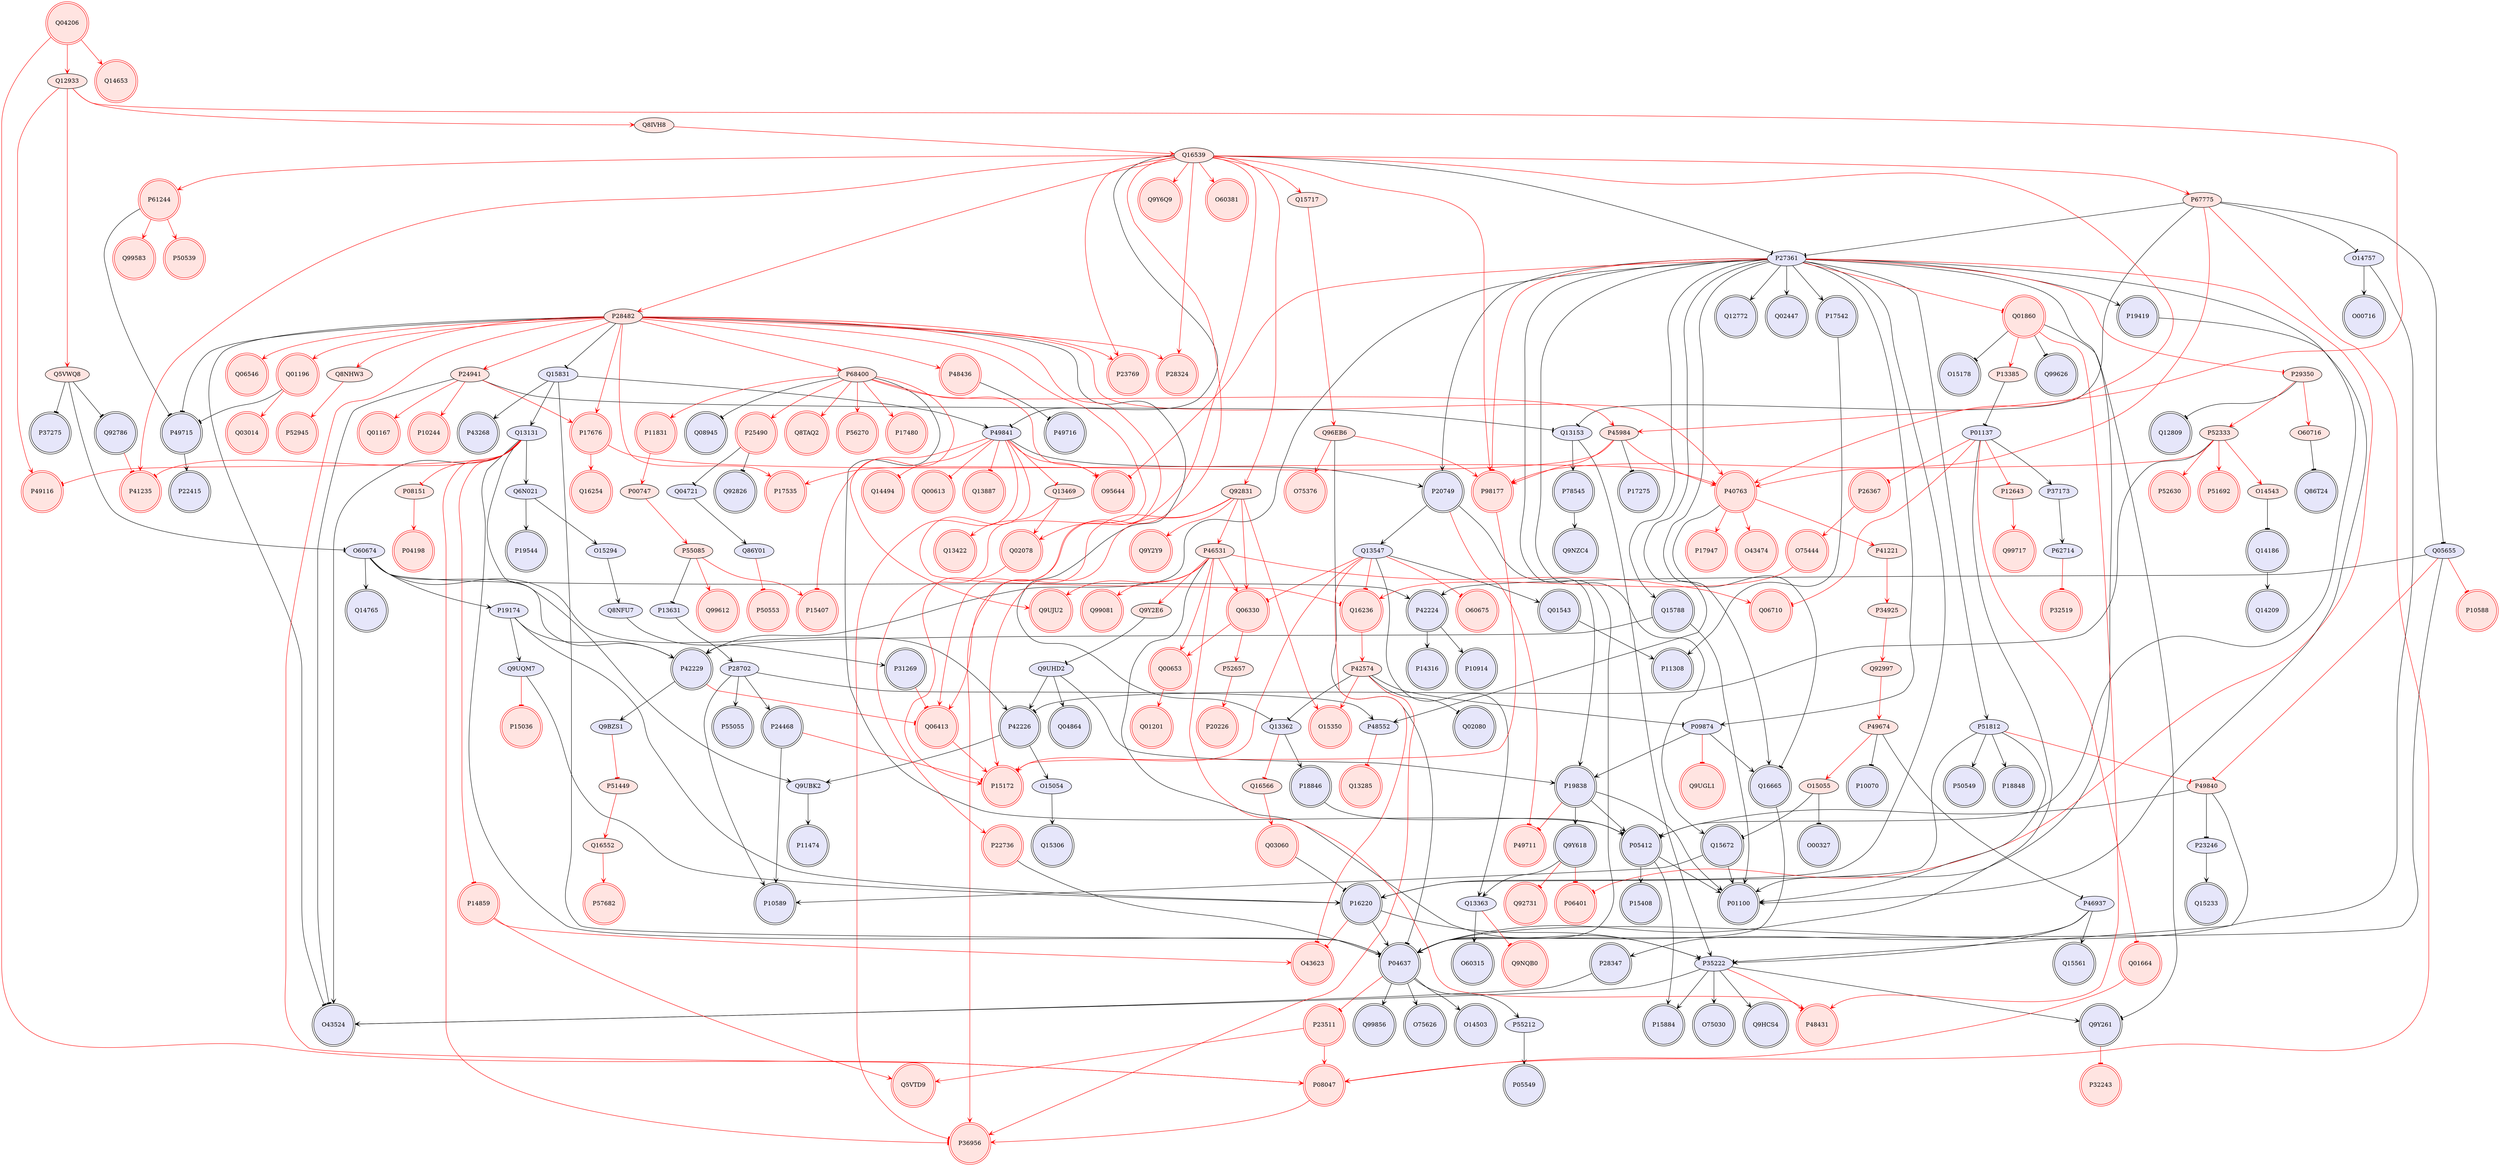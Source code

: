 digraph {

P04637->P55212 [penwidth=1, color=black, arrowhead="vee"]
P55212->P05549 [penwidth=1, color=black, arrowhead="vee"]
P27361->P51812 [penwidth=1, color=black, arrowhead="vee"]
P51812->P18848 [penwidth=1, color=black, arrowhead="vee"]
P51812->P16220 [penwidth=1, color=black, arrowhead="vee"]
P51812->P01100 [penwidth=1, color=black, arrowhead="vee"]
P51812->P50549 [penwidth=1, color=black, arrowhead="vee"]
Q96EB6->P04637 [penwidth=1, color=black, arrowhead="tee"]
O15055->O00327 [penwidth=1, color=black, arrowhead="tee"]
P27361->P16220 [penwidth=1, color=black, arrowhead="vee"]
P27361->P48552 [penwidth=1, color=black, arrowhead="vee"]
P67775->P27361 [penwidth=1, color=black, arrowhead="tee"]
P27361->P04637 [penwidth=1, color=black, arrowhead="vee"]
P27361->Q15788 [penwidth=1, color=black, arrowhead="vee"]
P27361->P05412 [penwidth=1, color=black, arrowhead="vee"]
P27361->P20749 [penwidth=1, color=black, arrowhead="vee"]
P27361->P42229 [penwidth=1, color=black, arrowhead="vee"]
P27361->Q16665 [penwidth=1, color=black, arrowhead="vee"]
P27361->Q15672 [penwidth=1, color=black, arrowhead="vee"]
P27361->P09874 [penwidth=1, color=black, arrowhead="vee"]
P27361->Q12772 [penwidth=1, color=black, arrowhead="vee"]
P27361->Q02447 [penwidth=1, color=black, arrowhead="vee"]
Q16539->P27361 [penwidth=1, color=black, arrowhead="tee"]
P27361->P01100 [penwidth=1, color=black, arrowhead="vee"]
P27361->P17542 [penwidth=1, color=black, arrowhead="vee"]
P27361->P19419 [penwidth=1, color=black, arrowhead="vee"]
P46937->P35222 [penwidth=1, color=black, arrowhead="vee"]
P16220->P35222 [penwidth=1, color=black, arrowhead="vee"]
P49840->P35222 [penwidth=1, color=black, arrowhead="tee"]
P46531->P35222 [penwidth=1, color=black, arrowhead="tee"]
P35222->O75030 [penwidth=1, color=black, arrowhead="vee"]
Q13153->P35222 [penwidth=1, color=black, arrowhead="vee"]
P35222->O43524 [penwidth=1, color=black, arrowhead="vee"]
P35222->P15884 [penwidth=1, color=black, arrowhead="vee"]
P35222->Q9HCS4 [penwidth=1, color=black, arrowhead="vee"]
P40763->Q16665 [penwidth=1, color=black, arrowhead="tee"]
Q9Y618->Q13363 [penwidth=1, color=black, arrowhead="vee"]
Q13547->Q13363 [penwidth=1, color=black, arrowhead="vee"]
Q13363->O60315 [penwidth=1, color=black, arrowhead="vee"]
P49674->P46937 [penwidth=1, color=black, arrowhead="tee"]
P46937->Q15561 [penwidth=1, color=black, arrowhead="vee"]
P46937->P28347 [penwidth=1, color=black, arrowhead="vee"]
P61244->P49715 [penwidth=1, color=black, arrowhead="tee"]
P49715->P22415 [penwidth=1, color=black, arrowhead="vee"]
Q01196->P49715 [penwidth=1, color=black, arrowhead="tee"]
P28482->P49715 [penwidth=1, color=black, arrowhead="tee"]
P16220->P04637 [penwidth=1, color=black, arrowhead="vee"]
Q9UQM7->P16220 [penwidth=1, color=black, arrowhead="vee"]
P19174->P16220 [penwidth=1, color=black, arrowhead="vee"]
Q03060->P16220 [penwidth=1, color=black, arrowhead="tee"]
P19838->Q9Y618 [penwidth=1, color=black, arrowhead="vee"]
P19838->P05412 [penwidth=1, color=black, arrowhead="vee"]
P20749->P19838 [penwidth=1, color=black, arrowhead="vee"]
P09874->P19838 [penwidth=1, color=black, arrowhead="vee"]
P19838->P01100 [penwidth=1, color=black, arrowhead="vee"]
Q9UHD2->P19838 [penwidth=1, color=black, arrowhead="vee"]
P25490->Q04721 [penwidth=1, color=black, arrowhead="tee"]
P23246->Q15233 [penwidth=1, color=black, arrowhead="vee"]
P28702->P48552 [penwidth=1, color=black, arrowhead="vee"]
O14757->O00716 [penwidth=1, color=black, arrowhead="vee"]
P49674->P10070 [penwidth=1, color=black, arrowhead="tee"]
O14543->Q14186 [penwidth=1, color=black, arrowhead="tee"]
Q14186->Q14209 [penwidth=1, color=black, arrowhead="vee"]
Q15831->P04637 [penwidth=1, color=black, arrowhead="vee"]
Q15831->P49841 [penwidth=1, color=black, arrowhead="vee"]
P28482->Q15831 [penwidth=1, color=black, arrowhead="tee"]
Q15831->Q13131 [penwidth=1, color=black, arrowhead="vee"]
Q15831->P43268 [penwidth=1, color=black, arrowhead="vee"]
P29350->Q12809 [penwidth=1, color=black, arrowhead="tee"]
P24941->Q13153 [penwidth=1, color=black, arrowhead="tee"]
P24941->O43524 [penwidth=1, color=black, arrowhead="tee"]
P67775->O14757 [penwidth=1, color=black, arrowhead="tee"]
P67775->Q13153 [penwidth=1, color=black, arrowhead="tee"]
P67775->Q05655 [penwidth=1, color=black, arrowhead="tee"]
O14757->P04637 [penwidth=1, color=black, arrowhead="vee"]
P04637->Q99856 [penwidth=1, color=black, arrowhead="vee"]
Q16665->P04637 [penwidth=1, color=black, arrowhead="vee"]
P22736->P04637 [penwidth=1, color=black, arrowhead="tee"]
P04637->O75626 [penwidth=1, color=black, arrowhead="vee"]
Q05655->P04637 [penwidth=1, color=black, arrowhead="vee"]
P01137->P04637 [penwidth=1, color=black, arrowhead="vee"]
Q13131->P04637 [penwidth=1, color=black, arrowhead="vee"]
P04637->O14503 [penwidth=1, color=black, arrowhead="vee"]
O60674->Q14765 [penwidth=1, color=black, arrowhead="vee"]
P49840->P05412 [penwidth=1, color=black, arrowhead="tee"]
P49840->P23246 [penwidth=1, color=black, arrowhead="tee"]
P42224->P10914 [penwidth=1, color=black, arrowhead="vee"]
Q05655->P42224 [penwidth=1, color=black, arrowhead="vee"]
O60674->P42224 [penwidth=1, color=black, arrowhead="vee"]
P42224->P14316 [penwidth=1, color=black, arrowhead="vee"]
Q15788->P42229 [penwidth=1, color=black, arrowhead="vee"]
Q15788->P01100 [penwidth=1, color=black, arrowhead="vee"]
P18846->P05412 [penwidth=1, color=black, arrowhead="vee"]
P68400->P05412 [penwidth=1, color=black, arrowhead="tee"]
P05412->P01100 [penwidth=1, color=black, arrowhead="vee"]
P05412->P15884 [penwidth=1, color=black, arrowhead="vee"]
P05412->P15408 [penwidth=1, color=black, arrowhead="vee"]
P42574->Q13362 [penwidth=1, color=black, arrowhead="tee"]
P42574->P09874 [penwidth=1, color=black, arrowhead="tee"]
P42574->Q02080 [penwidth=1, color=black, arrowhead="tee"]
Q13362->P18846 [penwidth=1, color=black, arrowhead="vee"]
Q13547->Q01543 [penwidth=1, color=black, arrowhead="vee"]
P20749->Q13547 [penwidth=1, color=black, arrowhead="vee"]
P19174->Q9UQM7 [penwidth=1, color=black, arrowhead="vee"]
P52333->P42226 [penwidth=1, color=black, arrowhead="tee"]
Q9UHD2->P42226 [penwidth=1, color=black, arrowhead="vee"]
O60674->P42226 [penwidth=1, color=black, arrowhead="vee"]
P45984->P17275 [penwidth=1, color=black, arrowhead="tee"]
P19174->P42229 [penwidth=1, color=black, arrowhead="vee"]
O60674->P19174 [penwidth=1, color=black, arrowhead="vee"]
P68400->Q08945 [penwidth=1, color=black, arrowhead="tee"]
P49841->P20749 [penwidth=1, color=black, arrowhead="vee"]
Q13153->P78545 [penwidth=1, color=black, arrowhead="vee"]
Q13131->Q9UBK2 [penwidth=1, color=black, arrowhead="vee"]
Q9UBK2->P11474 [penwidth=1, color=black, arrowhead="vee"]
O60674->P42229 [penwidth=1, color=black, arrowhead="vee"]
P42229->Q9BZS1 [penwidth=1, color=black, arrowhead="vee"]
P09874->Q16665 [penwidth=1, color=black, arrowhead="vee"]
Q9UHD2->Q04864 [penwidth=1, color=black, arrowhead="vee"]
P28482->Q13362 [penwidth=1, color=black, arrowhead="tee"]
Q8NFU7->P31269 [penwidth=1, color=black, arrowhead="vee"]
P01137->P37173 [penwidth=1, color=black, arrowhead="vee"]
P37173->P62714 [penwidth=1, color=black, arrowhead="vee"]
P28482->O43524 [penwidth=1, color=black, arrowhead="tee"]
Q13131->O43524 [penwidth=1, color=black, arrowhead="vee"]
Q16539->P49841 [penwidth=1, color=black, arrowhead="tee"]
P19419->P01100 [penwidth=1, color=black, arrowhead="vee"]
Q9Y2E6->Q9UHD2 [penwidth=1, color=black, arrowhead="tee"]
O60716->Q86T24 [penwidth=1, color=black, arrowhead="tee"]
Q5VWQ8->O60674 [penwidth=1, color=black, arrowhead="tee"]
P13385->P01137 [penwidth=1, color=black, arrowhead="tee"]
Q04721->Q86Y01 [penwidth=1, color=black, arrowhead="vee"]
P13631->P28702 [penwidth=1, color=black, arrowhead="vee"]
P28702->P55055 [penwidth=1, color=black, arrowhead="vee"]
P28702->P24468 [penwidth=1, color=black, arrowhead="vee"]
P28702->P10589 [penwidth=1, color=black, arrowhead="vee"]
Q13131->Q6N021 [penwidth=1, color=black, arrowhead="vee"]
P78545->Q9NZC4 [penwidth=1, color=black, arrowhead="vee"]
P24468->P10589 [penwidth=1, color=black, arrowhead="vee"]
O15294->Q8NFU7 [penwidth=1, color=black, arrowhead="vee"]
Q6N021->P19544 [penwidth=1, color=black, arrowhead="vee"]
Q6N021->O15294 [penwidth=1, color=black, arrowhead="vee"]
Q01860->Q9Y261 [penwidth=1, color=black, arrowhead="tee"]
P35222->Q9Y261 [penwidth=1, color=black, arrowhead="vee"]
P28347->O43524 [penwidth=1, color=black, arrowhead="vee"]
Q15672->P01100 [penwidth=1, color=black, arrowhead="vee"]
P17542->P11308 [penwidth=1, color=black, arrowhead="vee"]
P25490->Q92826 [penwidth=1, color=black, arrowhead="tee"]
Q01860->Q99626 [penwidth=1, color=black, arrowhead="tee"]
Q01860->O15178 [penwidth=1, color=black, arrowhead="tee"]
Q5VWQ8->P37275 [penwidth=1, color=black, arrowhead="tee"]
P55085->P13631 [penwidth=1, color=black, arrowhead="tee"]
Q01543->P11308 [penwidth=1, color=black, arrowhead="vee"]
Q15672->P10589 [penwidth=1, color=black, arrowhead="vee"]
O15054->Q15306 [penwidth=1, color=black, arrowhead="vee"]
P42226->Q9UBK2 [penwidth=1, color=black, arrowhead="vee"]
P48436->P49716 [penwidth=1, color=black, arrowhead="tee"]
Q5VWQ8->Q92786 [penwidth=1, color=black, arrowhead="tee"]
P42226->O15054 [penwidth=1, color=black, arrowhead="vee"]
O15055->Q15672 [penwidth=1, color=black, arrowhead="tee"]
P51812->P49840 [penwidth=1, color=red, arrowhead="tee"]
Q92831->O15350 [penwidth=1, color=red, arrowhead="vee"]
P42574->O15350 [penwidth=1, color=red, arrowhead="vee"]
P12643->Q99717 [penwidth=1, color=red, arrowhead="vee"]
Q15717->Q96EB6 [penwidth=1, color=red, arrowhead="vee"]
Q96EB6->O75376 [penwidth=1, color=red, arrowhead="vee"]
Q96EB6->P98177 [penwidth=1, color=red, arrowhead="vee"]
Q13131->P14859 [penwidth=1, color=red, arrowhead="tee"]
P27361->P29350 [penwidth=1, color=red, arrowhead="tee"]
P27361->P06401 [penwidth=1, color=red, arrowhead="tee"]
P27361->P98177 [penwidth=1, color=red, arrowhead="tee"]
P27361->O95644 [penwidth=1, color=red, arrowhead="tee"]
P27361->Q01860 [penwidth=1, color=red, arrowhead="tee"]
Q13131->P08151 [penwidth=1, color=red, arrowhead="tee"]
P52333->P51692 [penwidth=1, color=red, arrowhead="vee"]
P35222->P48431 [penwidth=1, color=red, arrowhead="tee"]
Q00653->Q01201 [penwidth=1, color=red, arrowhead="vee"]
Q16539->Q15717 [penwidth=1, color=red, arrowhead="vee"]
P40763->P41221 [penwidth=1, color=red, arrowhead="vee"]
P40763->O43474 [penwidth=1, color=red, arrowhead="vee"]
P45984->P40763 [penwidth=1, color=red, arrowhead="vee"]
P17676->P40763 [penwidth=1, color=red, arrowhead="vee"]
P52333->P40763 [penwidth=1, color=red, arrowhead="vee"]
P40763->P17947 [penwidth=1, color=red, arrowhead="vee"]
Q16539->P40763 [penwidth=1, color=red, arrowhead="vee"]
P28482->P40763 [penwidth=1, color=red, arrowhead="vee"]
Q13363->Q9NQB0 [penwidth=1, color=red, arrowhead="tee"]
P24941->P10244 [penwidth=1, color=red, arrowhead="vee"]
Q12933->P49116 [penwidth=1, color=red, arrowhead="vee"]
Q13131->P49116 [penwidth=1, color=red, arrowhead="tee"]
Q9Y261->P32243 [penwidth=1, color=red, arrowhead="tee"]
Q92831->P15172 [penwidth=1, color=red, arrowhead="vee"]
Q92831->Q06330 [penwidth=1, color=red, arrowhead="vee"]
Q92831->P46531 [penwidth=1, color=red, arrowhead="vee"]
Q16539->Q92831 [penwidth=1, color=red, arrowhead="vee"]
Q92831->Q06413 [penwidth=1, color=red, arrowhead="vee"]
Q92831->Q9Y2Y9 [penwidth=1, color=red, arrowhead="vee"]
P68400->P25490 [penwidth=1, color=red, arrowhead="vee"]
Q16539->Q9Y6Q9 [penwidth=1, color=red, arrowhead="vee"]
P42574->P36956 [penwidth=1, color=red, arrowhead="vee"]
P49841->P36956 [penwidth=1, color=red, arrowhead="tee"]
P08047->P36956 [penwidth=1, color=red, arrowhead="vee"]
P28482->P36956 [penwidth=1, color=red, arrowhead="vee"]
Q13131->P36956 [penwidth=1, color=red, arrowhead="tee"]
P48552->Q13285 [penwidth=1, color=red, arrowhead="tee"]
P52333->P52630 [penwidth=1, color=red, arrowhead="vee"]
P52333->O14543 [penwidth=1, color=red, arrowhead="vee"]
Q9Y618->P06401 [penwidth=1, color=red, arrowhead="tee"]
Q9Y618->Q92731 [penwidth=1, color=red, arrowhead="tee"]
Q92997->P49674 [penwidth=1, color=red, arrowhead="vee"]
P49674->O15055 [penwidth=1, color=red, arrowhead="vee"]
P29350->P52333 [penwidth=1, color=red, arrowhead="vee"]
P29350->O60716 [penwidth=1, color=red, arrowhead="vee"]
P24941->P17676 [penwidth=1, color=red, arrowhead="vee"]
P28482->P24941 [penwidth=1, color=red, arrowhead="vee"]
P24941->Q01167 [penwidth=1, color=red, arrowhead="vee"]
Q16539->P67775 [penwidth=1, color=red, arrowhead="vee"]
P67775->P08047 [penwidth=1, color=red, arrowhead="vee"]
P67775->P98177 [penwidth=1, color=red, arrowhead="vee"]
P04637->P23511 [penwidth=1, color=red, arrowhead="tee"]
P41221->P34925 [penwidth=1, color=red, arrowhead="vee"]
P52657->P20226 [penwidth=1, color=red, arrowhead="vee"]
Q05655->P49840 [penwidth=1, color=red, arrowhead="tee"]
Q04206->Q14653 [penwidth=1, color=red, arrowhead="vee"]
P34925->Q92997 [penwidth=1, color=red, arrowhead="vee"]
P46531->P48431 [penwidth=1, color=red, arrowhead="vee"]
P49841->Q00613 [penwidth=1, color=red, arrowhead="tee"]
P68400->Q9UJU2 [penwidth=1, color=red, arrowhead="vee"]
P46531->Q9UJU2 [penwidth=1, color=red, arrowhead="vee"]
Q13547->P15172 [penwidth=1, color=red, arrowhead="tee"]
Q02078->P15172 [penwidth=1, color=red, arrowhead="vee"]
P24468->P15172 [penwidth=1, color=red, arrowhead="tee"]
Q06413->P15172 [penwidth=1, color=red, arrowhead="vee"]
Q16236->P42574 [penwidth=1, color=red, arrowhead="vee"]
Q13547->Q06330 [penwidth=1, color=red, arrowhead="tee"]
P46531->Q06330 [penwidth=1, color=red, arrowhead="vee"]
Q06330->P52657 [penwidth=1, color=red, arrowhead="vee"]
O75444->Q16236 [penwidth=1, color=red, arrowhead="vee"]
P26367->O75444 [penwidth=1, color=red, arrowhead="vee"]
P61244->Q99583 [penwidth=1, color=red, arrowhead="vee"]
Q16539->P61244 [penwidth=1, color=red, arrowhead="vee"]
P61244->P50539 [penwidth=1, color=red, arrowhead="vee"]
P68400->P11831 [penwidth=1, color=red, arrowhead="vee"]
Q13547->O60675 [penwidth=1, color=red, arrowhead="tee"]
Q13547->Q16236 [penwidth=1, color=red, arrowhead="tee"]
Q13547->O43623 [penwidth=1, color=red, arrowhead="tee"]
P23511->P08047 [penwidth=1, color=red, arrowhead="vee"]
Q9UQM7->P15036 [penwidth=1, color=red, arrowhead="tee"]
P68400->P45984 [penwidth=1, color=red, arrowhead="vee"]
Q12933->P45984 [penwidth=1, color=red, arrowhead="vee"]
P45984->P17535 [penwidth=1, color=red, arrowhead="vee"]
P45984->P98177 [penwidth=1, color=red, arrowhead="vee"]
P68400->Q8TAQ2 [penwidth=1, color=red, arrowhead="vee"]
P28482->P68400 [penwidth=1, color=red, arrowhead="vee"]
P68400->O95644 [penwidth=1, color=red, arrowhead="vee"]
P68400->P56270 [penwidth=1, color=red, arrowhead="vee"]
P68400->P17480 [penwidth=1, color=red, arrowhead="vee"]
P49841->P15407 [penwidth=1, color=red, arrowhead="tee"]
P46531->Q06710 [penwidth=1, color=red, arrowhead="vee"]
P01137->Q06710 [penwidth=1, color=red, arrowhead="tee"]
P46531->Q9Y2E6 [penwidth=1, color=red, arrowhead="vee"]
P28482->Q06546 [penwidth=1, color=red, arrowhead="vee"]
Q16539->Q02078 [penwidth=1, color=red, arrowhead="vee"]
Q13469->Q02078 [penwidth=1, color=red, arrowhead="vee"]
Q04206->Q12933 [penwidth=1, color=red, arrowhead="vee"]
Q04206->P08047 [penwidth=1, color=red, arrowhead="vee"]
P28482->P22736 [penwidth=1, color=red, arrowhead="vee"]
P17676->Q16254 [penwidth=1, color=red, arrowhead="vee"]
P28482->P17676 [penwidth=1, color=red, arrowhead="vee"]
P49841->Q16236 [penwidth=1, color=red, arrowhead="tee"]
Q13362->Q16566 [penwidth=1, color=red, arrowhead="tee"]
Q16539->O60381 [penwidth=1, color=red, arrowhead="vee"]
P09874->Q9UGL1 [penwidth=1, color=red, arrowhead="tee"]
Q9BZS1->P51449 [penwidth=1, color=red, arrowhead="tee"]
Q05655->P10588 [penwidth=1, color=red, arrowhead="tee"]
Q12933->Q5VWQ8 [penwidth=1, color=red, arrowhead="vee"]
Q12933->Q8IVH8 [penwidth=1, color=red, arrowhead="vee"]
P28482->P17535 [penwidth=1, color=red, arrowhead="vee"]
P28482->Q01196 [penwidth=1, color=red, arrowhead="vee"]
Q01196->Q03014 [penwidth=1, color=red, arrowhead="vee"]
Q16539->P98177 [penwidth=1, color=red, arrowhead="vee"]
Q16539->P28482 [penwidth=1, color=red, arrowhead="vee"]
Q16539->P41235 [penwidth=1, color=red, arrowhead="vee"]
Q16539->P23769 [penwidth=1, color=red, arrowhead="vee"]
Q16539->P28324 [penwidth=1, color=red, arrowhead="vee"]
Q8IVH8->Q16539 [penwidth=1, color=red, arrowhead="vee"]
Q16539->Q06413 [penwidth=1, color=red, arrowhead="vee"]
P49841->Q13887 [penwidth=1, color=red, arrowhead="tee"]
P49841->Q13469 [penwidth=1, color=red, arrowhead="tee"]
P49841->O95644 [penwidth=1, color=red, arrowhead="tee"]
P49841->Q14494 [penwidth=1, color=red, arrowhead="tee"]
P28482->P08047 [penwidth=1, color=red, arrowhead="vee"]
Q01664->P08047 [penwidth=1, color=red, arrowhead="vee"]
P01137->P12643 [penwidth=1, color=red, arrowhead="tee"]
P28482->P23769 [penwidth=1, color=red, arrowhead="vee"]
P28482->P28324 [penwidth=1, color=red, arrowhead="vee"]
P28482->Q8NHW3 [penwidth=1, color=red, arrowhead="vee"]
Q92786->P41235 [penwidth=1, color=red, arrowhead="tee"]
Q86Y01->P50553 [penwidth=1, color=red, arrowhead="tee"]
Q13131->P41235 [penwidth=1, color=red, arrowhead="tee"]
Q13469->Q13422 [penwidth=1, color=red, arrowhead="vee"]
P62714->P32519 [penwidth=1, color=red, arrowhead="tee"]
P00747->P55085 [penwidth=1, color=red, arrowhead="vee"]
Q16566->Q03060 [penwidth=1, color=red, arrowhead="vee"]
P98177->P15172 [penwidth=1, color=red, arrowhead="vee"]
P16220->O43623 [penwidth=1, color=red, arrowhead="tee"]
P11831->P00747 [penwidth=1, color=red, arrowhead="vee"]
P14859->Q5VTD9 [penwidth=1, color=red, arrowhead="vee"]
P14859->O43623 [penwidth=1, color=red, arrowhead="vee"]
P19838->P49711 [penwidth=1, color=red, arrowhead="tee"]
P08151->P04198 [penwidth=1, color=red, arrowhead="vee"]
P20749->P49711 [penwidth=1, color=red, arrowhead="tee"]
P42229->Q06413 [penwidth=1, color=red, arrowhead="tee"]
P31269->Q06413 [penwidth=1, color=red, arrowhead="tee"]
Q01860->P48431 [penwidth=1, color=red, arrowhead="vee"]
Q01860->P13385 [penwidth=1, color=red, arrowhead="vee"]
Q06330->Q00653 [penwidth=1, color=red, arrowhead="vee"]
P23511->Q5VTD9 [penwidth=1, color=red, arrowhead="vee"]
P55085->P15407 [penwidth=1, color=red, arrowhead="vee"]
P46531->Q99081 [penwidth=1, color=red, arrowhead="vee"]
P55085->Q99612 [penwidth=1, color=red, arrowhead="vee"]
P28482->P48436 [penwidth=1, color=red, arrowhead="vee"]
Q16552->P57682 [penwidth=1, color=red, arrowhead="vee"]
P46531->Q00653 [penwidth=1, color=red, arrowhead="vee"]
P01137->P26367 [penwidth=1, color=red, arrowhead="tee"]
P01137->Q01664 [penwidth=1, color=red, arrowhead="tee"]
Q8NHW3->P52945 [penwidth=1, color=red, arrowhead="vee"]
P51449->Q16552 [penwidth=1, color=red, arrowhead="vee"]
Q04206 [style=filled, color=red, fillcolor=mistyrose, shape=invhouse];
Q99856 [style=filled, color=black, fillcolor=lavender, shape=doublecircle];
O00327 [style=filled, color=black, fillcolor=lavender, shape=doublecircle];
P50553 [style=filled, color=red, fillcolor=mistyrose, shape=doublecircle];
P18846 [style=filled, color=black, fillcolor=lavender, shape=doublecircle];
P18848 [style=filled, color=black, fillcolor=lavender, shape=doublecircle];
P20749 [style=filled, color=black, fillcolor=lavender, shape=doublecircle];
O14503 [style=filled, color=black, fillcolor=lavender, shape=doublecircle];
Q99626 [style=filled, color=black, fillcolor=lavender, shape=doublecircle];
P49715 [style=filled, color=black, fillcolor=lavender, shape=doublecircle];
P17676 [style=filled, color=red, fillcolor=mistyrose, shape=doublecircle];
P49716 [style=filled, color=black, fillcolor=lavender, shape=doublecircle];
P16220 [style=filled, color=black, fillcolor=lavender, shape=doublecircle];
Q03060 [style=filled, color=red, fillcolor=mistyrose, shape=doublecircle];
P49711 [style=filled, color=red, fillcolor=mistyrose, shape=doublecircle];
Q14209 [style=filled, color=black, fillcolor=lavender, shape=doublecircle];
O00716 [style=filled, color=black, fillcolor=lavender, shape=doublecircle];
Q16254 [style=filled, color=red, fillcolor=mistyrose, shape=doublecircle];
Q9NZC4 [style=filled, color=black, fillcolor=lavender, shape=doublecircle];
P32519 [style=filled, color=red, fillcolor=mistyrose, shape=doublecircle];
P78545 [style=filled, color=black, fillcolor=lavender, shape=doublecircle];
P19419 [style=filled, color=black, fillcolor=lavender, shape=doublecircle];
P28324 [style=filled, color=red, fillcolor=mistyrose, shape=doublecircle];
P11308 [style=filled, color=black, fillcolor=lavender, shape=doublecircle];
Q12809 [style=filled, color=black, fillcolor=lavender, shape=doublecircle];
Q92731 [style=filled, color=red, fillcolor=mistyrose, shape=doublecircle];
P11474 [style=filled, color=black, fillcolor=lavender, shape=doublecircle];
P15036 [style=filled, color=red, fillcolor=mistyrose, shape=doublecircle];
P50549 [style=filled, color=black, fillcolor=lavender, shape=doublecircle];
P43268 [style=filled, color=black, fillcolor=lavender, shape=doublecircle];
Q01543 [style=filled, color=black, fillcolor=lavender, shape=doublecircle];
P01100 [style=filled, color=black, fillcolor=lavender, shape=doublecircle];
P15407 [style=filled, color=red, fillcolor=mistyrose, shape=doublecircle];
P15408 [style=filled, color=black, fillcolor=lavender, shape=doublecircle];
Q9Y261 [style=filled, color=black, fillcolor=lavender, shape=doublecircle];
Q01167 [style=filled, color=red, fillcolor=mistyrose, shape=doublecircle];
O43524 [style=filled, color=black, fillcolor=lavender, shape=doublecircle];
P98177 [style=filled, color=red, fillcolor=mistyrose, shape=doublecircle];
Q06546 [style=filled, color=red, fillcolor=mistyrose, shape=doublecircle];
P23769 [style=filled, color=red, fillcolor=mistyrose, shape=doublecircle];
Q5VTD9 [style=filled, color=red, fillcolor=mistyrose, shape=doublecircle];
P10070 [style=filled, color=black, fillcolor=lavender, shape=doublecircle];
O60381 [style=filled, color=red, fillcolor=mistyrose, shape=doublecircle];
Q03014 [style=filled, color=red, fillcolor=mistyrose, shape=doublecircle];
Q16665 [style=filled, color=black, fillcolor=lavender, shape=doublecircle];
P41235 [style=filled, color=red, fillcolor=mistyrose, shape=doublecircle];
P31269 [style=filled, color=black, fillcolor=lavender, shape=doublecircle];
Q92826 [style=filled, color=black, fillcolor=lavender, shape=doublecircle];
Q00613 [style=filled, color=red, fillcolor=mistyrose, shape=doublecircle];
Q13422 [style=filled, color=red, fillcolor=mistyrose, shape=doublecircle];
P10914 [style=filled, color=black, fillcolor=lavender, shape=doublecircle];
P14316 [style=filled, color=black, fillcolor=lavender, shape=doublecircle];
Q14653 [style=filled, color=red, fillcolor=mistyrose, shape=doublecircle];
Q15306 [style=filled, color=black, fillcolor=lavender, shape=doublecircle];
P05412 [style=filled, color=black, fillcolor=lavender, shape=doublecircle];
P17275 [style=filled, color=black, fillcolor=lavender, shape=doublecircle];
P17535 [style=filled, color=red, fillcolor=mistyrose, shape=doublecircle];
Q9UGL1 [style=filled, color=red, fillcolor=mistyrose, shape=doublecircle];
Q9Y2Y9 [style=filled, color=red, fillcolor=mistyrose, shape=doublecircle];
P57682 [style=filled, color=red, fillcolor=mistyrose, shape=doublecircle];
O43474 [style=filled, color=red, fillcolor=mistyrose, shape=doublecircle];
Q13887 [style=filled, color=red, fillcolor=mistyrose, shape=doublecircle];
Q99612 [style=filled, color=red, fillcolor=mistyrose, shape=doublecircle];
Q9UJU2 [style=filled, color=red, fillcolor=mistyrose, shape=doublecircle];
O75444 [style=filled, color=red, fillcolor=mistyrose, shape=doublecircle];
O60675 [style=filled, color=red, fillcolor=mistyrose, shape=doublecircle];
P61244 [style=filled, color=red, fillcolor=mistyrose, shape=doublecircle];
P56270 [style=filled, color=red, fillcolor=mistyrose, shape=doublecircle];
Q02078 [style=filled, color=red, fillcolor=mistyrose, shape=doublecircle];
Q02080 [style=filled, color=black, fillcolor=lavender, shape=doublecircle];
Q06413 [style=filled, color=red, fillcolor=mistyrose, shape=doublecircle];
O75030 [style=filled, color=black, fillcolor=lavender, shape=doublecircle];
Q99583 [style=filled, color=red, fillcolor=mistyrose, shape=doublecircle];
P50539 [style=filled, color=red, fillcolor=mistyrose, shape=doublecircle];
P10244 [style=filled, color=red, fillcolor=mistyrose, shape=doublecircle];
P04198 [style=filled, color=red, fillcolor=mistyrose, shape=doublecircle];
P15172 [style=filled, color=red, fillcolor=mistyrose, shape=doublecircle];
Q15788 [style=filled, color=black, fillcolor=lavender, shape=doublecircle];
Q9Y6Q9 [style=filled, color=red, fillcolor=mistyrose, shape=doublecircle];
O75376 [style=filled, color=red, fillcolor=mistyrose, shape=doublecircle];
O95644 [style=filled, color=red, fillcolor=mistyrose, shape=doublecircle];
Q16236 [style=filled, color=red, fillcolor=mistyrose, shape=doublecircle];
P19838 [style=filled, color=black, fillcolor=lavender, shape=doublecircle];
Q00653 [style=filled, color=red, fillcolor=mistyrose, shape=doublecircle];
P23511 [style=filled, color=red, fillcolor=mistyrose, shape=doublecircle];
Q15233 [style=filled, color=black, fillcolor=lavender, shape=doublecircle];
P55055 [style=filled, color=black, fillcolor=lavender, shape=doublecircle];
P49116 [style=filled, color=red, fillcolor=mistyrose, shape=doublecircle];
P10589 [style=filled, color=black, fillcolor=lavender, shape=doublecircle];
P24468 [style=filled, color=black, fillcolor=lavender, shape=doublecircle];
P10588 [style=filled, color=red, fillcolor=mistyrose, shape=doublecircle];
Q9Y618 [style=filled, color=black, fillcolor=lavender, shape=doublecircle];
P22736 [style=filled, color=red, fillcolor=mistyrose, shape=doublecircle];
Q13285 [style=filled, color=red, fillcolor=mistyrose, shape=doublecircle];
Q14494 [style=filled, color=red, fillcolor=mistyrose, shape=doublecircle];
P32243 [style=filled, color=red, fillcolor=mistyrose, shape=doublecircle];
P26367 [style=filled, color=red, fillcolor=mistyrose, shape=doublecircle];
Q06710 [style=filled, color=red, fillcolor=mistyrose, shape=doublecircle];
P52945 [style=filled, color=red, fillcolor=mistyrose, shape=doublecircle];
P06401 [style=filled, color=red, fillcolor=mistyrose, shape=doublecircle];
P14859 [style=filled, color=red, fillcolor=mistyrose, shape=doublecircle];
Q01860 [style=filled, color=red, fillcolor=mistyrose, shape=doublecircle];
O75626 [style=filled, color=black, fillcolor=lavender, shape=doublecircle];
Q92786 [style=filled, color=black, fillcolor=lavender, shape=doublecircle];
Q06330 [style=filled, color=red, fillcolor=mistyrose, shape=doublecircle];
Q04864 [style=filled, color=black, fillcolor=lavender, shape=doublecircle];
Q04206 [style=filled, color=red, fillcolor=mistyrose, shape=doublecircle];
Q01201 [style=filled, color=red, fillcolor=mistyrose, shape=doublecircle];
Q01196 [style=filled, color=red, fillcolor=mistyrose, shape=doublecircle];
Q99717 [style=filled, color=red, fillcolor=mistyrose, shape=doublecircle];
Q8TAQ2 [style=filled, color=red, fillcolor=mistyrose, shape=doublecircle];
O43623 [style=filled, color=red, fillcolor=mistyrose, shape=doublecircle];
P48431 [style=filled, color=red, fillcolor=mistyrose, shape=doublecircle];
P48436 [style=filled, color=red, fillcolor=mistyrose, shape=doublecircle];
P08047 [style=filled, color=red, fillcolor=mistyrose, shape=doublecircle];
Q02447 [style=filled, color=black, fillcolor=lavender, shape=doublecircle];
P17947 [style=filled, color=red, fillcolor=mistyrose, shape=doublecircle];
P36956 [style=filled, color=red, fillcolor=mistyrose, shape=doublecircle];
Q12772 [style=filled, color=black, fillcolor=lavender, shape=doublecircle];
P11831 [style=filled, color=red, fillcolor=mistyrose, shape=doublecircle];
Q08945 [style=filled, color=black, fillcolor=lavender, shape=doublecircle];
P42224 [style=filled, color=black, fillcolor=lavender, shape=doublecircle];
P52630 [style=filled, color=red, fillcolor=mistyrose, shape=doublecircle];
P40763 [style=filled, color=red, fillcolor=mistyrose, shape=doublecircle];
Q14765 [style=filled, color=black, fillcolor=lavender, shape=doublecircle];
P42229 [style=filled, color=black, fillcolor=lavender, shape=doublecircle];
P51692 [style=filled, color=red, fillcolor=mistyrose, shape=doublecircle];
P42226 [style=filled, color=black, fillcolor=lavender, shape=doublecircle];
O15178 [style=filled, color=black, fillcolor=lavender, shape=doublecircle];
P17542 [style=filled, color=black, fillcolor=lavender, shape=doublecircle];
P20226 [style=filled, color=red, fillcolor=mistyrose, shape=doublecircle];
Q99081 [style=filled, color=red, fillcolor=mistyrose, shape=doublecircle];
Q9HCS4 [style=filled, color=black, fillcolor=lavender, shape=doublecircle];
P15884 [style=filled, color=black, fillcolor=lavender, shape=doublecircle];
Q9NQB0 [style=filled, color=red, fillcolor=mistyrose, shape=doublecircle];
P28347 [style=filled, color=black, fillcolor=lavender, shape=doublecircle];
Q15561 [style=filled, color=black, fillcolor=lavender, shape=doublecircle];
P05549 [style=filled, color=black, fillcolor=lavender, shape=doublecircle];
Q01664 [style=filled, color=red, fillcolor=mistyrose, shape=doublecircle];
Q14186 [style=filled, color=black, fillcolor=lavender, shape=doublecircle];
P04637 [style=filled, color=black, fillcolor=lavender, shape=doublecircle];
O15350 [style=filled, color=red, fillcolor=mistyrose, shape=doublecircle];
Q15672 [style=filled, color=black, fillcolor=lavender, shape=doublecircle];
P17480 [style=filled, color=red, fillcolor=mistyrose, shape=doublecircle];
P22415 [style=filled, color=black, fillcolor=lavender, shape=doublecircle];
P19544 [style=filled, color=black, fillcolor=lavender, shape=doublecircle];
P25490 [style=filled, color=red, fillcolor=mistyrose, shape=doublecircle];
Q86T24 [style=filled, color=black, fillcolor=lavender, shape=doublecircle];
P37275 [style=filled, color=black, fillcolor=lavender, shape=doublecircle];
O60315 [style=filled, color=black, fillcolor=lavender, shape=doublecircle];
P55212 [style=filled, fillcolor=lavender];
P27361 [style=filled, fillcolor=lavender];
P51812 [style=filled, fillcolor=lavender];
Q96EB6 [style=filled, fillcolor=mistyrose];
O15055 [style=filled, fillcolor=mistyrose];
P67775 [style=filled, fillcolor=mistyrose];
Q16539 [style=filled, fillcolor=mistyrose];
P46937 [style=filled, fillcolor=lavender];
P49840 [style=filled, fillcolor=mistyrose];
P46531 [style=filled, fillcolor=mistyrose];
P35222 [style=filled, fillcolor=lavender];
Q13153 [style=filled, fillcolor=lavender];
Q13547 [style=filled, fillcolor=lavender];
Q13363 [style=filled, fillcolor=lavender];
P49674 [style=filled, fillcolor=mistyrose];
P28482 [style=filled, fillcolor=mistyrose];
Q9UQM7 [style=filled, fillcolor=lavender];
P19174 [style=filled, fillcolor=lavender];
P09874 [style=filled, fillcolor=lavender];
Q9UHD2 [style=filled, fillcolor=lavender];
P23246 [style=filled, fillcolor=lavender];
P28702 [style=filled, fillcolor=lavender];
O14757 [style=filled, fillcolor=lavender];
O14543 [style=filled, fillcolor=mistyrose];
Q15831 [style=filled, fillcolor=lavender];
P29350 [style=filled, fillcolor=mistyrose];
P24941 [style=filled, fillcolor=mistyrose];
Q05655 [style=filled, fillcolor=lavender];
P01137 [style=filled, fillcolor=lavender];
Q13131 [style=filled, fillcolor=lavender];
O60674 [style=filled, fillcolor=lavender];
P68400 [style=filled, fillcolor=mistyrose];
P42574 [style=filled, fillcolor=mistyrose];
Q13362 [style=filled, fillcolor=lavender];
P52333 [style=filled, fillcolor=mistyrose];
P45984 [style=filled, fillcolor=mistyrose];
P49841 [style=filled, fillcolor=lavender];
Q9UBK2 [style=filled, fillcolor=lavender];
Q8NFU7 [style=filled, fillcolor=lavender];
P37173 [style=filled, fillcolor=lavender];
Q9Y2E6 [style=filled, fillcolor=mistyrose];
O60716 [style=filled, fillcolor=mistyrose];
Q5VWQ8 [style=filled, fillcolor=mistyrose];
P13385 [style=filled, fillcolor=mistyrose];
Q04721 [style=filled, fillcolor=lavender];
P13631 [style=filled, fillcolor=lavender];
O15294 [style=filled, fillcolor=lavender];
Q6N021 [style=filled, fillcolor=lavender];
P55085 [style=filled, fillcolor=mistyrose];
O15054 [style=filled, fillcolor=lavender];
Q92831 [style=filled, fillcolor=mistyrose];
P12643 [style=filled, fillcolor=mistyrose];
Q15717 [style=filled, fillcolor=mistyrose];
Q12933 [style=filled, fillcolor=mistyrose];
P48552 [style=filled, fillcolor=lavender];
Q92997 [style=filled, fillcolor=mistyrose];
P41221 [style=filled, fillcolor=mistyrose];
P52657 [style=filled, fillcolor=mistyrose];
P34925 [style=filled, fillcolor=mistyrose];
Q13469 [style=filled, fillcolor=mistyrose];
Q9BZS1 [style=filled, fillcolor=lavender];
Q8IVH8 [style=filled, fillcolor=mistyrose];
Q86Y01 [style=filled, fillcolor=lavender];
P62714 [style=filled, fillcolor=lavender];
P00747 [style=filled, fillcolor=mistyrose];
Q16566 [style=filled, fillcolor=mistyrose];
P08151 [style=filled, fillcolor=mistyrose];
Q16552 [style=filled, fillcolor=mistyrose];
Q8NHW3 [style=filled, fillcolor=mistyrose];
P51449 [style=filled, fillcolor=mistyrose];


}
